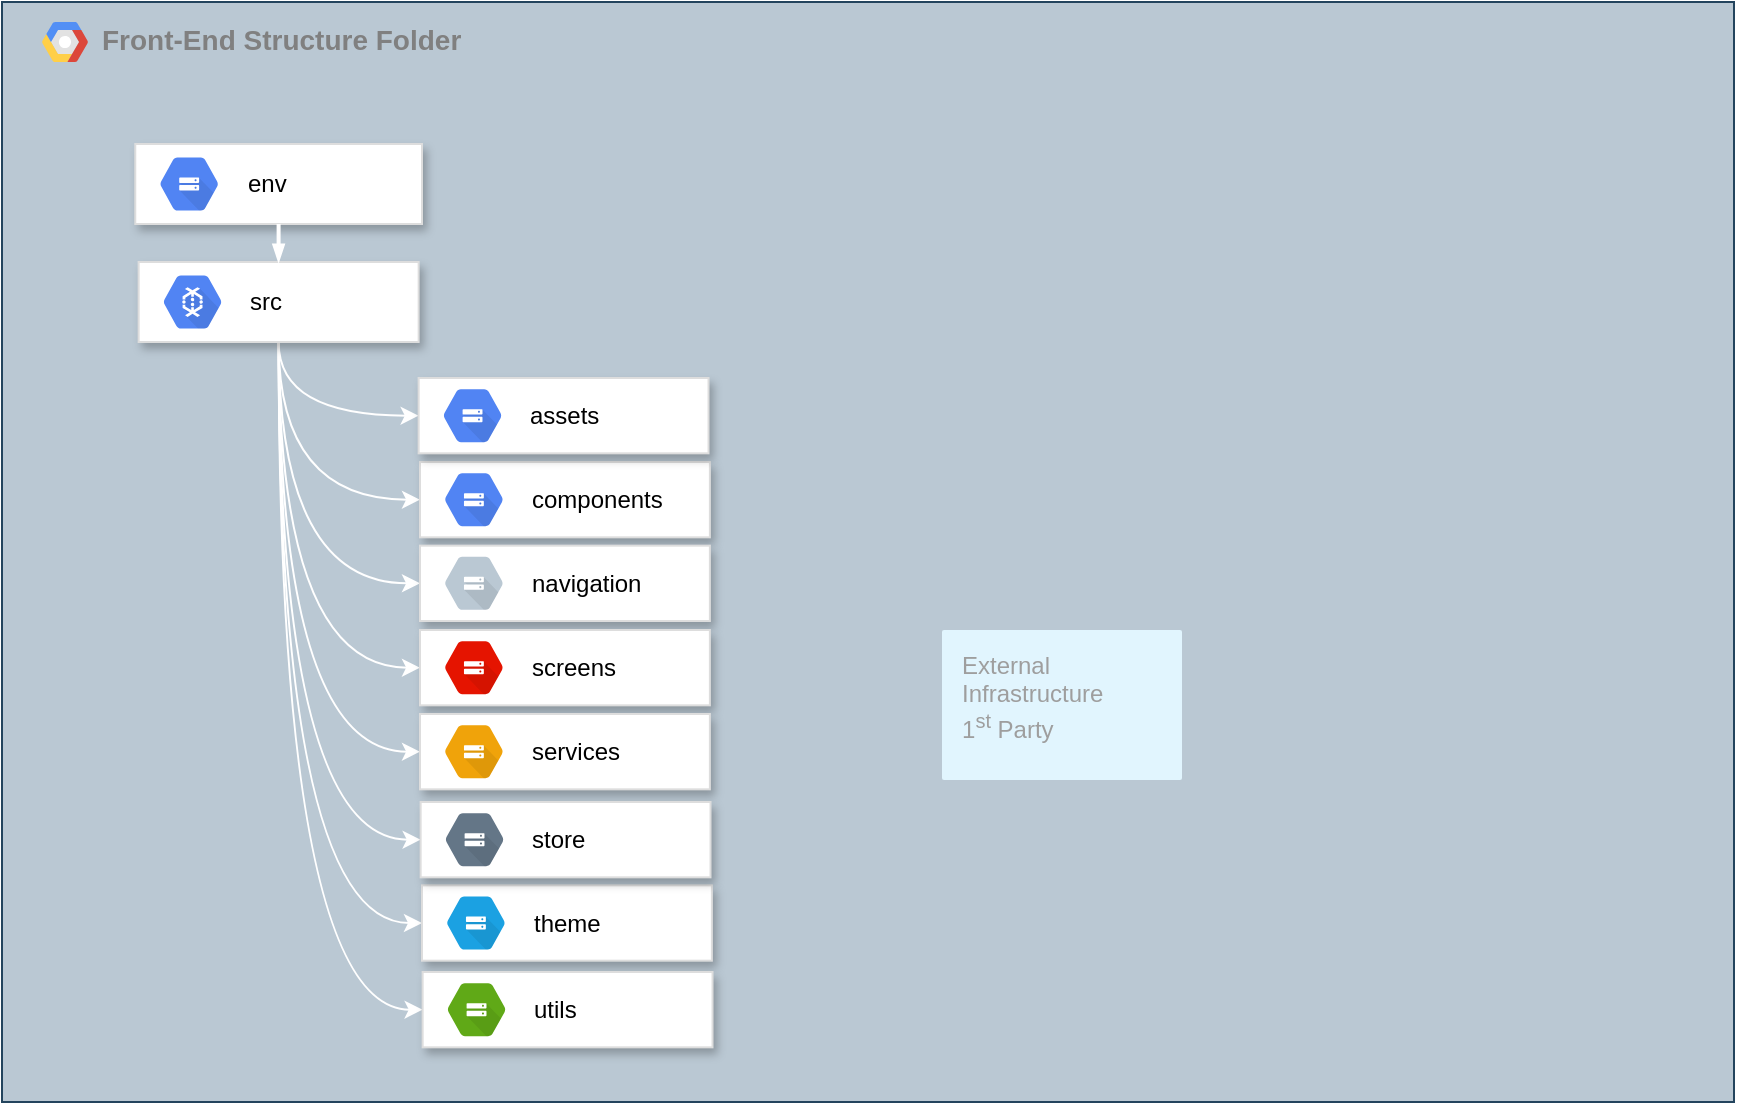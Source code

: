 <mxfile version="15.8.5" type="github">
  <diagram id="f106602c-feb2-e66a-4537-3a34d633f6aa" name="Page-1">
    <mxGraphModel dx="1221" dy="644" grid="1" gridSize="10" guides="1" tooltips="1" connect="1" arrows="1" fold="1" page="1" pageScale="1" pageWidth="1169" pageHeight="827" background="none" math="0" shadow="0">
      <root>
        <mxCell id="0" />
        <mxCell id="1" parent="0" />
        <mxCell id="14" value="&lt;b&gt;&lt;font color=&quot;#808080&quot;&gt;Front-End Structure Folder&lt;/font&gt;&lt;/b&gt;" style="fillColor=#bac8d3;strokeColor=#23445d;shadow=0;fontSize=14;align=left;spacing=10;9E9E9E;verticalAlign=top;spacingTop=-4;fontStyle=0;spacingLeft=40;html=1;container=0;rounded=0;gradientDirection=south;glass=0;sketch=0;fillStyle=hachure;" parent="1" vertex="1">
          <mxGeometry x="30" y="50" width="866" height="550" as="geometry" />
        </mxCell>
        <mxCell id="15" value="" style="shape=mxgraph.gcp2.google_cloud_platform;fillColor=#F6F6F6;strokeColor=none;shadow=0;gradientColor=none;rounded=0;" parent="1" vertex="1">
          <mxGeometry x="50" y="60" width="23" height="20" as="geometry">
            <mxPoint x="20" y="10" as="offset" />
          </mxGeometry>
        </mxCell>
        <mxCell id="697" value="" style="strokeColor=#dddddd;fillColor=#ffffff;shadow=1;strokeWidth=1;absoluteArcSize=1;arcSize=2;fontSize=10;fontColor=#9E9E9E;align=center;html=1;rounded=0;" parent="1" vertex="1">
          <mxGeometry x="96.63" y="121" width="143.37" height="40" as="geometry" />
        </mxCell>
        <mxCell id="698" value="&lt;font color=&quot;#000000&quot;&gt;env&lt;/font&gt;" style="dashed=0;connectable=0;html=1;fillColor=#5184F3;strokeColor=none;shape=mxgraph.gcp2.hexIcon;prIcon=cloud_storage;part=1;labelPosition=right;verticalLabelPosition=middle;align=left;verticalAlign=middle;spacingLeft=5;fontColor=#999999;fontSize=12;rounded=0;" parent="697" vertex="1">
          <mxGeometry y="0.5" width="44" height="39" relative="1" as="geometry">
            <mxPoint x="5" y="-19.5" as="offset" />
          </mxGeometry>
        </mxCell>
        <mxCell id="Ox1AzwmPm2412HumUkVL-731" style="edgeStyle=orthogonalEdgeStyle;orthogonalLoop=1;jettySize=auto;html=1;exitX=0.5;exitY=1;exitDx=0;exitDy=0;entryX=0;entryY=0.5;entryDx=0;entryDy=0;fontColor=#FFFFFF;strokeColor=#FFFFFF;rounded=0;curved=1;" edge="1" parent="1" source="703" target="Ox1AzwmPm2412HumUkVL-742">
          <mxGeometry relative="1" as="geometry">
            <mxPoint x="230.0" y="302.325" as="targetPoint" />
          </mxGeometry>
        </mxCell>
        <mxCell id="Ox1AzwmPm2412HumUkVL-754" style="edgeStyle=orthogonalEdgeStyle;orthogonalLoop=1;jettySize=auto;html=1;exitX=0.5;exitY=1;exitDx=0;exitDy=0;entryX=0;entryY=0.5;entryDx=0;entryDy=0;fontColor=#FFFFFF;strokeColor=#FFFFFF;rounded=0;curved=1;" edge="1" parent="1" source="703" target="Ox1AzwmPm2412HumUkVL-744">
          <mxGeometry relative="1" as="geometry" />
        </mxCell>
        <mxCell id="Ox1AzwmPm2412HumUkVL-755" style="edgeStyle=orthogonalEdgeStyle;orthogonalLoop=1;jettySize=auto;html=1;exitX=0.5;exitY=1;exitDx=0;exitDy=0;entryX=0;entryY=0.5;entryDx=0;entryDy=0;fontColor=#FFFFFF;strokeColor=#FFFFFF;rounded=0;curved=1;" edge="1" parent="1" source="703" target="Ox1AzwmPm2412HumUkVL-746">
          <mxGeometry relative="1" as="geometry" />
        </mxCell>
        <mxCell id="Ox1AzwmPm2412HumUkVL-756" style="edgeStyle=orthogonalEdgeStyle;orthogonalLoop=1;jettySize=auto;html=1;exitX=0.5;exitY=1;exitDx=0;exitDy=0;entryX=0;entryY=0.5;entryDx=0;entryDy=0;fontColor=#FFFFFF;strokeColor=#FFFFFF;rounded=0;curved=1;" edge="1" parent="1" source="703" target="Ox1AzwmPm2412HumUkVL-748">
          <mxGeometry relative="1" as="geometry" />
        </mxCell>
        <mxCell id="Ox1AzwmPm2412HumUkVL-757" style="edgeStyle=orthogonalEdgeStyle;orthogonalLoop=1;jettySize=auto;html=1;exitX=0.5;exitY=1;exitDx=0;exitDy=0;entryX=0;entryY=0.5;entryDx=0;entryDy=0;fontColor=#FFFFFF;strokeColor=#FFFFFF;rounded=0;curved=1;" edge="1" parent="1" source="703" target="Ox1AzwmPm2412HumUkVL-750">
          <mxGeometry relative="1" as="geometry" />
        </mxCell>
        <mxCell id="Ox1AzwmPm2412HumUkVL-758" style="edgeStyle=orthogonalEdgeStyle;orthogonalLoop=1;jettySize=auto;html=1;exitX=0.5;exitY=1;exitDx=0;exitDy=0;entryX=0;entryY=0.5;entryDx=0;entryDy=0;fontColor=#FFFFFF;strokeColor=#FFFFFF;rounded=0;curved=1;" edge="1" parent="1" source="703" target="Ox1AzwmPm2412HumUkVL-752">
          <mxGeometry relative="1" as="geometry" />
        </mxCell>
        <mxCell id="Ox1AzwmPm2412HumUkVL-770" style="edgeStyle=orthogonalEdgeStyle;curved=1;orthogonalLoop=1;jettySize=auto;html=1;exitX=0.5;exitY=1;exitDx=0;exitDy=0;entryX=0;entryY=0.5;entryDx=0;entryDy=0;fontColor=#808080;strokeColor=#FFFFFF;" edge="1" parent="1" source="703" target="Ox1AzwmPm2412HumUkVL-766">
          <mxGeometry relative="1" as="geometry" />
        </mxCell>
        <mxCell id="Ox1AzwmPm2412HumUkVL-772" style="edgeStyle=orthogonalEdgeStyle;curved=1;orthogonalLoop=1;jettySize=auto;html=1;exitX=0.5;exitY=1;exitDx=0;exitDy=0;entryX=0;entryY=0.5;entryDx=0;entryDy=0;fontColor=#808080;strokeColor=#FFFFFF;fillColor=#F2CC8F;" edge="1" parent="1" source="703" target="Ox1AzwmPm2412HumUkVL-768">
          <mxGeometry relative="1" as="geometry" />
        </mxCell>
        <mxCell id="703" value="" style="strokeColor=#dddddd;fillColor=#ffffff;shadow=1;strokeWidth=1;absoluteArcSize=1;arcSize=2;fontSize=10;fontColor=#9E9E9E;align=center;html=1;rounded=0;" parent="1" vertex="1">
          <mxGeometry x="98.32" y="180" width="140" height="40" as="geometry" />
        </mxCell>
        <mxCell id="704" value="&lt;font color=&quot;#000000&quot;&gt;src&lt;/font&gt;" style="dashed=0;connectable=0;html=1;fillColor=#5184F3;strokeColor=none;shape=mxgraph.gcp2.hexIcon;prIcon=cloud_dataflow;part=1;labelPosition=right;verticalLabelPosition=middle;align=left;verticalAlign=middle;spacingLeft=5;fontColor=#999999;fontSize=12;rounded=0;" parent="703" vertex="1">
          <mxGeometry y="0.5" width="44" height="39" relative="1" as="geometry">
            <mxPoint x="5" y="-19.5" as="offset" />
          </mxGeometry>
        </mxCell>
        <mxCell id="715" style="edgeStyle=orthogonalEdgeStyle;html=1;labelBackgroundColor=none;startFill=1;startSize=4;endArrow=blockThin;endFill=1;endSize=4;jettySize=auto;orthogonalLoop=1;strokeWidth=2;fontSize=12;fontColor=#000000;align=center;dashed=0;strokeColor=#FFFFFF;rounded=0;curved=1;" parent="1" source="697" target="703" edge="1">
          <mxGeometry relative="1" as="geometry" />
        </mxCell>
        <mxCell id="Ox1AzwmPm2412HumUkVL-742" value="" style="strokeColor=#dddddd;fillColor=#ffffff;shadow=1;strokeWidth=1;absoluteArcSize=1;arcSize=2;fontSize=10;fontColor=#9E9E9E;align=center;html=1;rounded=0;" vertex="1" parent="1">
          <mxGeometry x="239" y="280" width="144.94" height="37.67" as="geometry" />
        </mxCell>
        <mxCell id="Ox1AzwmPm2412HumUkVL-743" value="&lt;font color=&quot;#000000&quot;&gt;components&lt;/font&gt;" style="dashed=0;connectable=0;html=1;fillColor=#5184F3;strokeColor=none;shape=mxgraph.gcp2.hexIcon;prIcon=cloud_storage;part=1;labelPosition=right;verticalLabelPosition=middle;align=left;verticalAlign=middle;spacingLeft=5;fontColor=#999999;fontSize=12;rounded=0;" vertex="1" parent="Ox1AzwmPm2412HumUkVL-742">
          <mxGeometry y="0.5" width="44" height="39" relative="1" as="geometry">
            <mxPoint x="5" y="-19.5" as="offset" />
          </mxGeometry>
        </mxCell>
        <mxCell id="Ox1AzwmPm2412HumUkVL-744" value="" style="strokeColor=#dddddd;fillColor=#ffffff;shadow=1;strokeWidth=1;absoluteArcSize=1;arcSize=2;fontSize=10;fontColor=#9E9E9E;align=center;html=1;rounded=0;" vertex="1" parent="1">
          <mxGeometry x="239" y="321.83" width="144.94" height="37.67" as="geometry" />
        </mxCell>
        <mxCell id="Ox1AzwmPm2412HumUkVL-745" value="&lt;font color=&quot;#000000&quot;&gt;navigation&lt;/font&gt;" style="dashed=0;connectable=0;html=1;fillColor=#bac8d3;strokeColor=#23445d;shape=mxgraph.gcp2.hexIcon;prIcon=cloud_storage;part=1;labelPosition=right;verticalLabelPosition=middle;align=left;verticalAlign=middle;spacingLeft=5;fontSize=12;rounded=0;" vertex="1" parent="Ox1AzwmPm2412HumUkVL-744">
          <mxGeometry y="0.5" width="44" height="39" relative="1" as="geometry">
            <mxPoint x="5" y="-19.5" as="offset" />
          </mxGeometry>
        </mxCell>
        <mxCell id="Ox1AzwmPm2412HumUkVL-746" value="" style="strokeColor=#dddddd;fillColor=#ffffff;shadow=1;strokeWidth=1;absoluteArcSize=1;arcSize=2;fontSize=10;fontColor=#9E9E9E;align=center;html=1;rounded=0;" vertex="1" parent="1">
          <mxGeometry x="239" y="364" width="144.94" height="37.67" as="geometry" />
        </mxCell>
        <mxCell id="Ox1AzwmPm2412HumUkVL-747" value="&lt;font color=&quot;#000000&quot;&gt;screens&lt;/font&gt;" style="dashed=0;connectable=0;html=1;fillColor=#e51400;strokeColor=#B20000;shape=mxgraph.gcp2.hexIcon;prIcon=cloud_storage;part=1;labelPosition=right;verticalLabelPosition=middle;align=left;verticalAlign=middle;spacingLeft=5;fontSize=12;fontColor=#ffffff;rounded=0;" vertex="1" parent="Ox1AzwmPm2412HumUkVL-746">
          <mxGeometry y="0.5" width="44" height="39" relative="1" as="geometry">
            <mxPoint x="5" y="-19.5" as="offset" />
          </mxGeometry>
        </mxCell>
        <mxCell id="Ox1AzwmPm2412HumUkVL-748" value="" style="strokeColor=#dddddd;fillColor=#ffffff;shadow=1;strokeWidth=1;absoluteArcSize=1;arcSize=2;fontSize=10;fontColor=#9E9E9E;align=center;html=1;rounded=0;" vertex="1" parent="1">
          <mxGeometry x="239" y="406" width="144.94" height="37.67" as="geometry" />
        </mxCell>
        <mxCell id="Ox1AzwmPm2412HumUkVL-749" value="&lt;font color=&quot;#000000&quot;&gt;services&lt;/font&gt;" style="dashed=0;connectable=0;html=1;fillColor=#f0a30a;strokeColor=#BD7000;shape=mxgraph.gcp2.hexIcon;prIcon=cloud_storage;part=1;labelPosition=right;verticalLabelPosition=middle;align=left;verticalAlign=middle;spacingLeft=5;fontSize=12;fontColor=#000000;rounded=0;" vertex="1" parent="Ox1AzwmPm2412HumUkVL-748">
          <mxGeometry y="0.5" width="44" height="39" relative="1" as="geometry">
            <mxPoint x="5" y="-19.5" as="offset" />
          </mxGeometry>
        </mxCell>
        <mxCell id="Ox1AzwmPm2412HumUkVL-750" value="" style="strokeColor=#dddddd;fillColor=#ffffff;shadow=1;strokeWidth=1;absoluteArcSize=1;arcSize=2;fontSize=10;fontColor=#9E9E9E;align=center;html=1;rounded=0;" vertex="1" parent="1">
          <mxGeometry x="240" y="491.67" width="144.94" height="37.67" as="geometry" />
        </mxCell>
        <mxCell id="Ox1AzwmPm2412HumUkVL-751" value="&lt;font color=&quot;#000000&quot;&gt;theme&lt;/font&gt;" style="dashed=0;connectable=0;html=1;fillColor=#1ba1e2;strokeColor=#006EAF;shape=mxgraph.gcp2.hexIcon;prIcon=cloud_storage;part=1;labelPosition=right;verticalLabelPosition=middle;align=left;verticalAlign=middle;spacingLeft=5;fontSize=12;fontColor=#ffffff;rounded=0;" vertex="1" parent="Ox1AzwmPm2412HumUkVL-750">
          <mxGeometry y="0.5" width="44" height="39" relative="1" as="geometry">
            <mxPoint x="5" y="-19.5" as="offset" />
          </mxGeometry>
        </mxCell>
        <mxCell id="Ox1AzwmPm2412HumUkVL-752" value="" style="strokeColor=#dddddd;fillColor=#ffffff;shadow=1;strokeWidth=1;absoluteArcSize=1;arcSize=2;fontSize=10;fontColor=#9E9E9E;align=center;html=1;rounded=0;" vertex="1" parent="1">
          <mxGeometry x="240.32" y="535" width="144.94" height="37.67" as="geometry" />
        </mxCell>
        <mxCell id="Ox1AzwmPm2412HumUkVL-753" value="&lt;font color=&quot;#000000&quot;&gt;utils&lt;/font&gt;" style="dashed=0;connectable=0;html=1;fillColor=#60a917;strokeColor=#2D7600;shape=mxgraph.gcp2.hexIcon;prIcon=cloud_storage;part=1;labelPosition=right;verticalLabelPosition=middle;align=left;verticalAlign=middle;spacingLeft=5;fontSize=12;fontColor=#ffffff;rounded=0;" vertex="1" parent="Ox1AzwmPm2412HumUkVL-752">
          <mxGeometry y="0.5" width="44" height="39" relative="1" as="geometry">
            <mxPoint x="5" y="-19.5" as="offset" />
          </mxGeometry>
        </mxCell>
        <mxCell id="Ox1AzwmPm2412HumUkVL-759" value="External&#xa;Infrastructure&#xa;1&lt;sup&gt;st&lt;/sup&gt; Party" style="sketch=0;points=[[0,0,0],[0.25,0,0],[0.5,0,0],[0.75,0,0],[1,0,0],[1,0.25,0],[1,0.5,0],[1,0.75,0],[1,1,0],[0.75,1,0],[0.5,1,0],[0.25,1,0],[0,1,0],[0,0.75,0],[0,0.5,0],[0,0.25,0]];rounded=1;absoluteArcSize=1;arcSize=2;html=1;strokeColor=none;gradientColor=none;shadow=0;dashed=0;fontSize=12;fontColor=#9E9E9E;align=left;verticalAlign=top;spacing=10;spacingTop=-4;fillColor=#E1F5FE;glass=0;fillStyle=hachure;" vertex="1" parent="1">
          <mxGeometry x="500" y="364" width="120" height="75" as="geometry" />
        </mxCell>
        <mxCell id="Ox1AzwmPm2412HumUkVL-766" value="" style="strokeColor=#dddddd;fillColor=#ffffff;shadow=1;strokeWidth=1;absoluteArcSize=1;arcSize=2;fontSize=10;fontColor=#9E9E9E;align=center;html=1;rounded=0;" vertex="1" parent="1">
          <mxGeometry x="239.32" y="450" width="144.94" height="37.67" as="geometry" />
        </mxCell>
        <mxCell id="Ox1AzwmPm2412HumUkVL-767" value="&lt;font color=&quot;#000000&quot;&gt;store&lt;/font&gt;" style="dashed=0;connectable=0;html=1;fillColor=#647687;strokeColor=#314354;shape=mxgraph.gcp2.hexIcon;prIcon=cloud_storage;part=1;labelPosition=right;verticalLabelPosition=middle;align=left;verticalAlign=middle;spacingLeft=5;fontSize=12;fontColor=#ffffff;rounded=0;" vertex="1" parent="Ox1AzwmPm2412HumUkVL-766">
          <mxGeometry y="0.5" width="44" height="39" relative="1" as="geometry">
            <mxPoint x="5" y="-19.5" as="offset" />
          </mxGeometry>
        </mxCell>
        <mxCell id="Ox1AzwmPm2412HumUkVL-768" value="" style="strokeColor=#dddddd;fillColor=#ffffff;shadow=1;strokeWidth=1;absoluteArcSize=1;arcSize=2;fontSize=10;fontColor=#9E9E9E;align=center;html=1;rounded=0;" vertex="1" parent="1">
          <mxGeometry x="238.32" y="238" width="144.94" height="37.67" as="geometry" />
        </mxCell>
        <mxCell id="Ox1AzwmPm2412HumUkVL-769" value="&lt;font color=&quot;#000000&quot;&gt;assets&lt;/font&gt;" style="dashed=0;connectable=0;html=1;fillColor=#5184F3;strokeColor=none;shape=mxgraph.gcp2.hexIcon;prIcon=cloud_storage;part=1;labelPosition=right;verticalLabelPosition=middle;align=left;verticalAlign=middle;spacingLeft=5;fontColor=#999999;fontSize=12;rounded=0;" vertex="1" parent="Ox1AzwmPm2412HumUkVL-768">
          <mxGeometry y="0.5" width="44" height="39" relative="1" as="geometry">
            <mxPoint x="5" y="-19.5" as="offset" />
          </mxGeometry>
        </mxCell>
      </root>
    </mxGraphModel>
  </diagram>
</mxfile>
